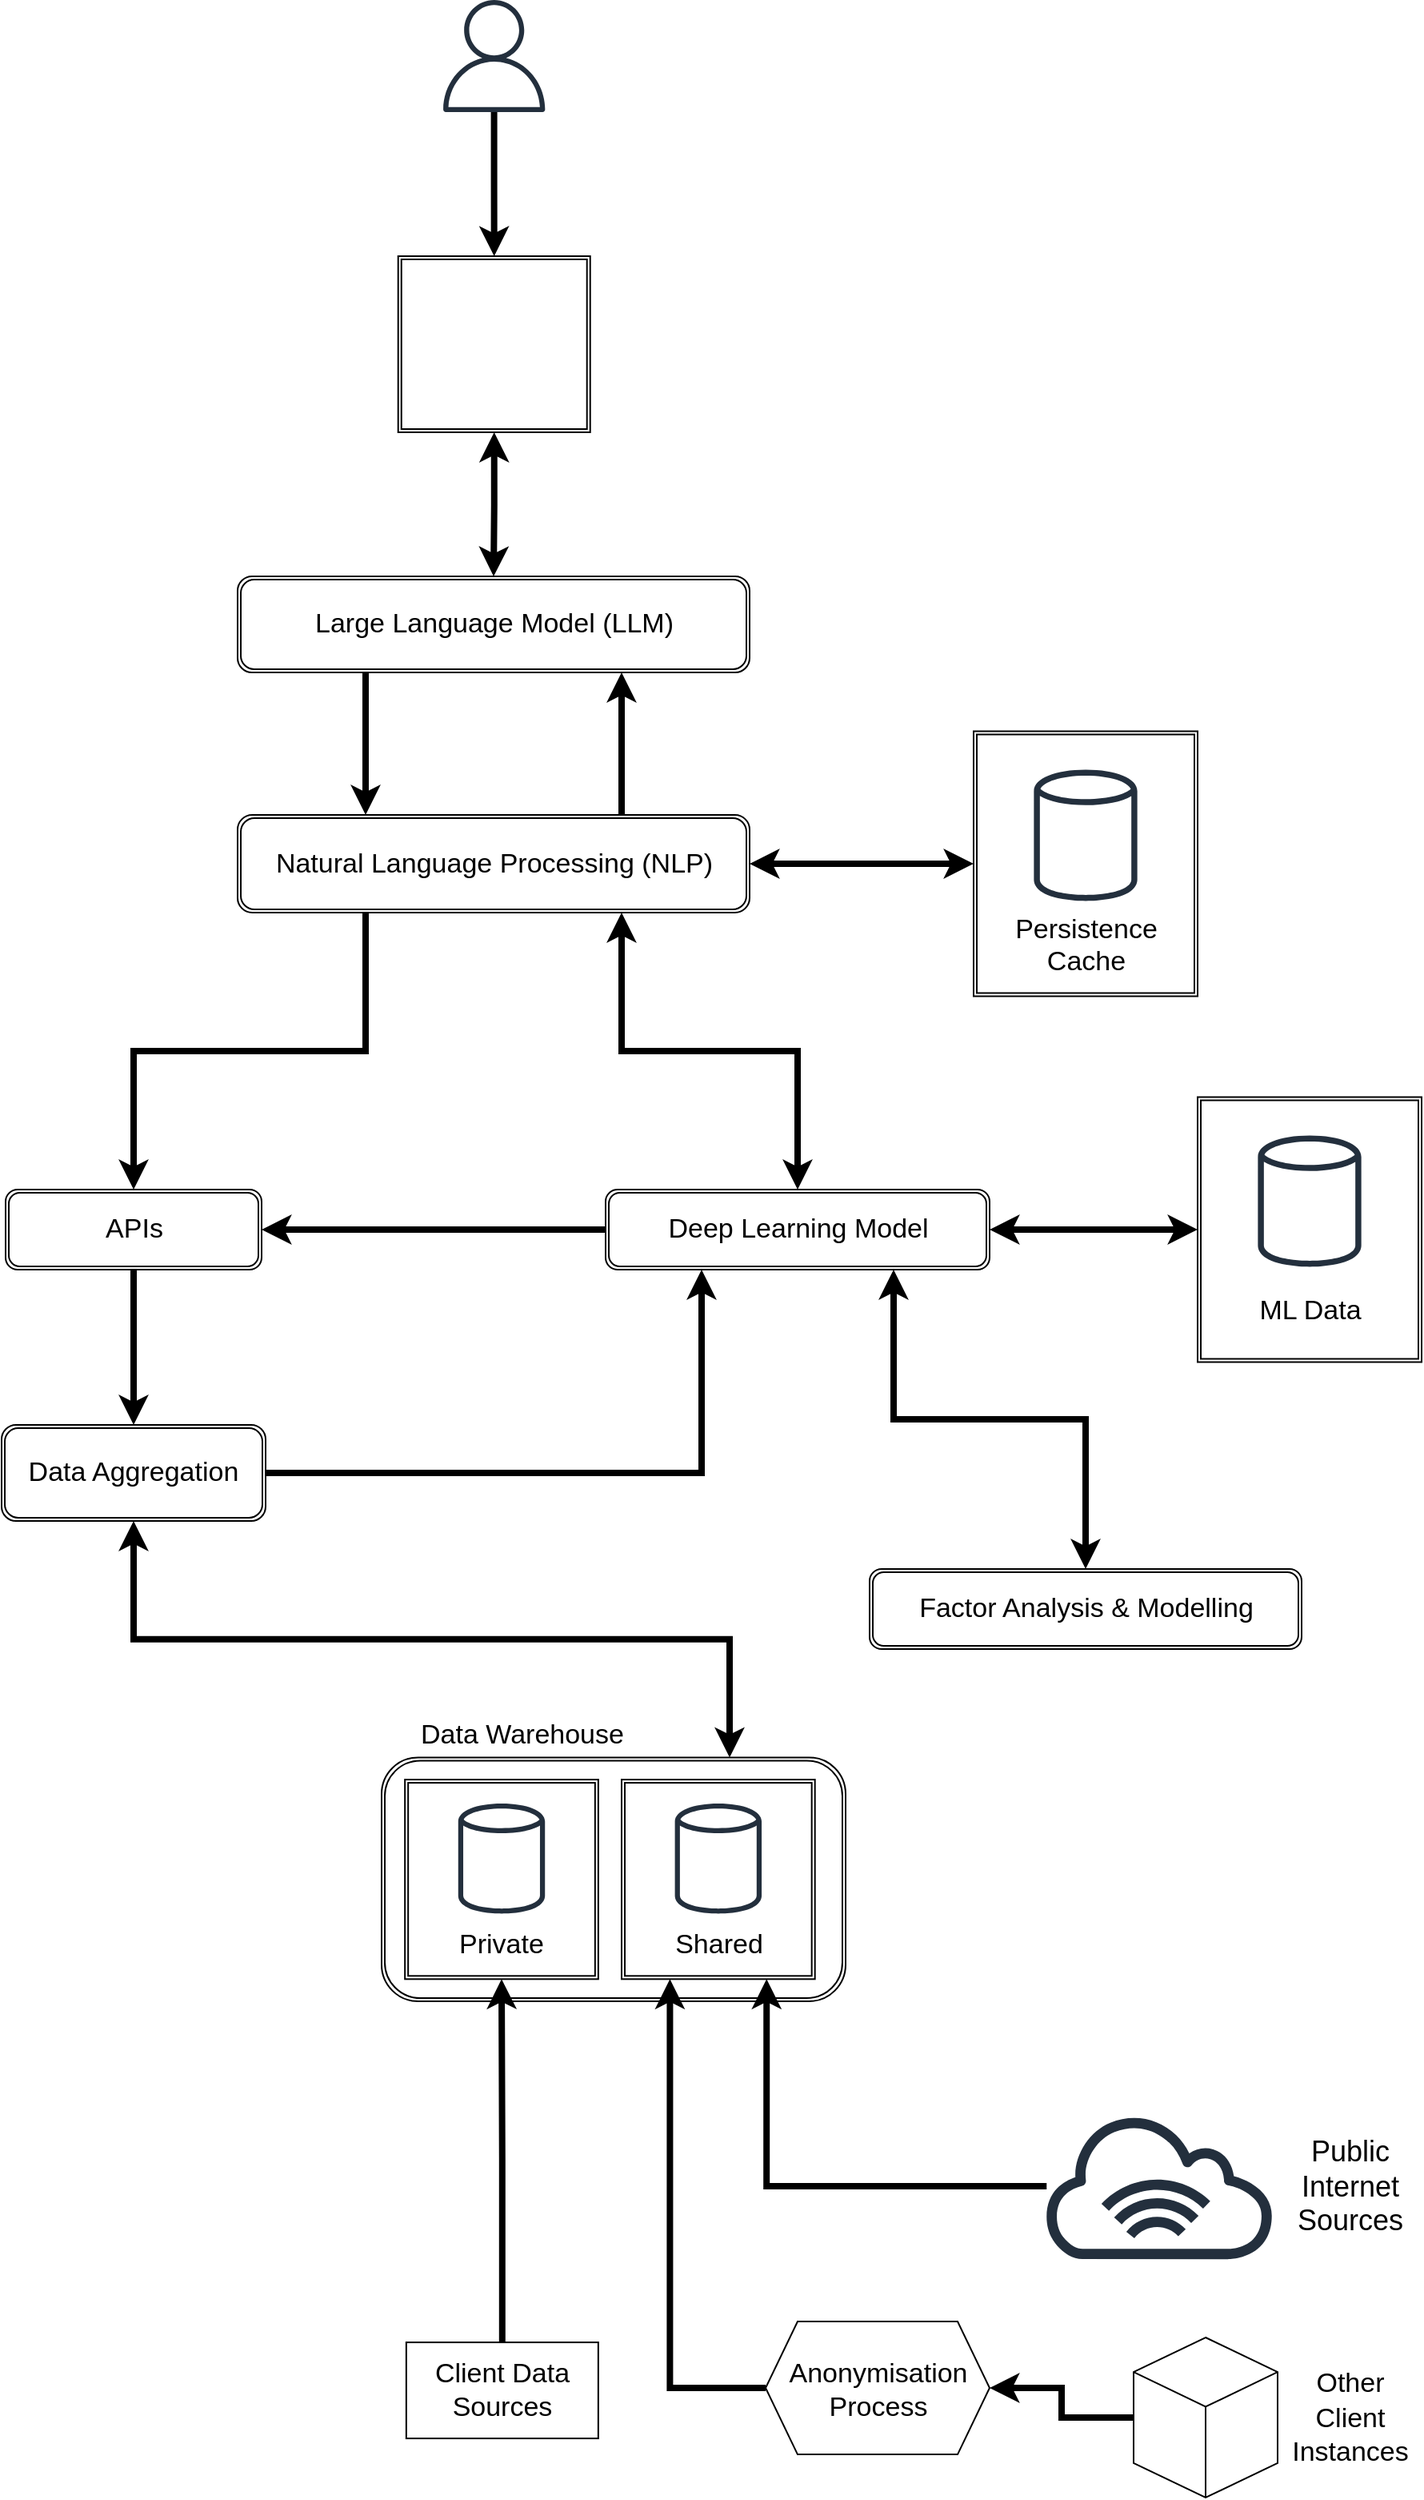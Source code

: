 <mxfile version="21.6.6" type="github">
  <diagram name="Page-1" id="MGMpZwT6LkqkxEmWOEIR">
    <mxGraphModel dx="2868" dy="1814" grid="1" gridSize="10" guides="1" tooltips="1" connect="1" arrows="1" fold="1" page="1" pageScale="1" pageWidth="1169" pageHeight="1654" math="0" shadow="0">
      <root>
        <mxCell id="0" />
        <mxCell id="1" parent="0" />
        <mxCell id="6FKoIAtRpfeRuV7pCcDM-19" value="Client Data Sources" style="rounded=0;whiteSpace=wrap;html=1;fontSize=17;" parent="1" vertex="1">
          <mxGeometry x="393.92" y="1543.04" width="120" height="60" as="geometry" />
        </mxCell>
        <mxCell id="Aw8BZn_UoF3Mt8AkIBj5-60" value="" style="edgeStyle=orthogonalEdgeStyle;rounded=0;orthogonalLoop=1;jettySize=auto;html=1;fontFamily=Helvetica;fontSize=12;fontColor=default;strokeWidth=4;" edge="1" parent="1" source="6FKoIAtRpfeRuV7pCcDM-24" target="6FKoIAtRpfeRuV7pCcDM-30">
          <mxGeometry relative="1" as="geometry" />
        </mxCell>
        <mxCell id="6FKoIAtRpfeRuV7pCcDM-24" value="" style="html=1;whiteSpace=wrap;shape=isoCube2;backgroundOutline=1;isoAngle=15;" parent="1" vertex="1">
          <mxGeometry x="848.5" y="1540" width="90" height="100" as="geometry" />
        </mxCell>
        <mxCell id="6FKoIAtRpfeRuV7pCcDM-26" value="&lt;font style=&quot;font-size: 17px;&quot;&gt;Other Client Instances&lt;/font&gt;" style="text;html=1;strokeColor=none;fillColor=none;align=center;verticalAlign=middle;whiteSpace=wrap;rounded=0;fontSize=18;" parent="1" vertex="1">
          <mxGeometry x="938.5" y="1556.96" width="90" height="66.08" as="geometry" />
        </mxCell>
        <mxCell id="6FKoIAtRpfeRuV7pCcDM-57" style="edgeStyle=orthogonalEdgeStyle;rounded=0;orthogonalLoop=1;jettySize=auto;html=1;entryX=0.5;entryY=0;entryDx=0;entryDy=0;strokeWidth=4;" parent="1" source="6FKoIAtRpfeRuV7pCcDM-32" target="Aw8BZn_UoF3Mt8AkIBj5-63" edge="1">
          <mxGeometry relative="1" as="geometry">
            <mxPoint x="468.5" y="330" as="targetPoint" />
          </mxGeometry>
        </mxCell>
        <mxCell id="6FKoIAtRpfeRuV7pCcDM-32" value="" style="sketch=0;outlineConnect=0;fontColor=#232F3E;gradientColor=none;fillColor=#232F3D;strokeColor=none;dashed=0;verticalLabelPosition=bottom;verticalAlign=top;align=center;html=1;fontSize=12;fontStyle=0;aspect=fixed;pointerEvents=1;shape=mxgraph.aws4.user;" parent="1" vertex="1">
          <mxGeometry x="413.86" y="80" width="70" height="70" as="geometry" />
        </mxCell>
        <mxCell id="Aw8BZn_UoF3Mt8AkIBj5-46" style="edgeStyle=orthogonalEdgeStyle;rounded=0;orthogonalLoop=1;jettySize=auto;html=1;entryX=0.25;entryY=1;entryDx=0;entryDy=0;strokeWidth=4;" edge="1" parent="1" source="6FKoIAtRpfeRuV7pCcDM-36" target="Aw8BZn_UoF3Mt8AkIBj5-30">
          <mxGeometry relative="1" as="geometry" />
        </mxCell>
        <mxCell id="6FKoIAtRpfeRuV7pCcDM-36" value="&lt;font style=&quot;font-size: 17px;&quot;&gt;Data Aggregation&lt;/font&gt;" style="shape=ext;double=1;rounded=1;whiteSpace=wrap;html=1;" parent="1" vertex="1">
          <mxGeometry x="141" y="970" width="165" height="60" as="geometry" />
        </mxCell>
        <mxCell id="Aw8BZn_UoF3Mt8AkIBj5-26" style="edgeStyle=orthogonalEdgeStyle;rounded=0;orthogonalLoop=1;jettySize=auto;html=1;exitX=0.5;exitY=1;exitDx=0;exitDy=0;entryX=0.5;entryY=0;entryDx=0;entryDy=0;strokeWidth=4;" edge="1" parent="1" source="6FKoIAtRpfeRuV7pCcDM-37" target="6FKoIAtRpfeRuV7pCcDM-36">
          <mxGeometry relative="1" as="geometry" />
        </mxCell>
        <mxCell id="6FKoIAtRpfeRuV7pCcDM-37" value="&lt;font style=&quot;font-size: 17px;&quot;&gt;APIs&lt;/font&gt;" style="shape=ext;double=1;rounded=1;whiteSpace=wrap;html=1;" parent="1" vertex="1">
          <mxGeometry x="143.5" y="823" width="160" height="50" as="geometry" />
        </mxCell>
        <mxCell id="Aw8BZn_UoF3Mt8AkIBj5-38" style="edgeStyle=orthogonalEdgeStyle;rounded=0;orthogonalLoop=1;jettySize=auto;html=1;entryX=0.75;entryY=1;entryDx=0;entryDy=0;exitX=0.75;exitY=0;exitDx=0;exitDy=0;strokeWidth=4;" edge="1" parent="1" source="6FKoIAtRpfeRuV7pCcDM-45" target="Aw8BZn_UoF3Mt8AkIBj5-2">
          <mxGeometry relative="1" as="geometry">
            <mxPoint x="642.978" y="600" as="sourcePoint" />
          </mxGeometry>
        </mxCell>
        <mxCell id="6FKoIAtRpfeRuV7pCcDM-54" style="edgeStyle=orthogonalEdgeStyle;rounded=0;orthogonalLoop=1;jettySize=auto;html=1;exitX=0.25;exitY=1;exitDx=0;exitDy=0;strokeWidth=4;" parent="1" source="6FKoIAtRpfeRuV7pCcDM-45" target="6FKoIAtRpfeRuV7pCcDM-37" edge="1">
          <mxGeometry relative="1" as="geometry">
            <mxPoint x="223.5" y="690" as="sourcePoint" />
          </mxGeometry>
        </mxCell>
        <mxCell id="Aw8BZn_UoF3Mt8AkIBj5-50" style="edgeStyle=orthogonalEdgeStyle;rounded=0;orthogonalLoop=1;jettySize=auto;html=1;exitX=1;exitY=0.5;exitDx=0;exitDy=0;entryX=0;entryY=0.5;entryDx=0;entryDy=0;startArrow=classic;startFill=1;strokeWidth=4;" edge="1" parent="1" source="6FKoIAtRpfeRuV7pCcDM-45" target="Aw8BZn_UoF3Mt8AkIBj5-48">
          <mxGeometry relative="1" as="geometry" />
        </mxCell>
        <mxCell id="6FKoIAtRpfeRuV7pCcDM-45" value="&lt;font style=&quot;font-size: 17px;&quot;&gt;Natural Language Processing (NLP)&lt;/font&gt;" style="shape=ext;double=1;rounded=1;whiteSpace=wrap;html=1;" parent="1" vertex="1">
          <mxGeometry x="288.5" y="589" width="320" height="61" as="geometry" />
        </mxCell>
        <mxCell id="Aw8BZn_UoF3Mt8AkIBj5-6" style="edgeStyle=orthogonalEdgeStyle;rounded=0;orthogonalLoop=1;jettySize=auto;html=1;exitX=0.25;exitY=1;exitDx=0;exitDy=0;entryX=0.25;entryY=0;entryDx=0;entryDy=0;strokeWidth=4;" edge="1" parent="1" source="Aw8BZn_UoF3Mt8AkIBj5-2" target="6FKoIAtRpfeRuV7pCcDM-45">
          <mxGeometry relative="1" as="geometry" />
        </mxCell>
        <mxCell id="Aw8BZn_UoF3Mt8AkIBj5-2" value="&lt;font style=&quot;font-size: 17px;&quot;&gt;Large Language Model (LLM)&lt;/font&gt;" style="shape=ext;double=1;rounded=1;whiteSpace=wrap;html=1;" vertex="1" parent="1">
          <mxGeometry x="288.5" y="440" width="320" height="60" as="geometry" />
        </mxCell>
        <mxCell id="Aw8BZn_UoF3Mt8AkIBj5-22" style="edgeStyle=orthogonalEdgeStyle;rounded=0;orthogonalLoop=1;jettySize=auto;html=1;startArrow=classic;startFill=1;strokeWidth=4;exitX=0.5;exitY=1;exitDx=0;exitDy=0;" edge="1" parent="1" source="Aw8BZn_UoF3Mt8AkIBj5-63" target="Aw8BZn_UoF3Mt8AkIBj5-2">
          <mxGeometry relative="1" as="geometry" />
        </mxCell>
        <mxCell id="Aw8BZn_UoF3Mt8AkIBj5-27" style="edgeStyle=orthogonalEdgeStyle;rounded=0;orthogonalLoop=1;jettySize=auto;html=1;exitX=0.75;exitY=0;exitDx=0;exitDy=0;entryX=0.5;entryY=1;entryDx=0;entryDy=0;startArrow=classic;startFill=1;strokeWidth=4;" edge="1" parent="1" source="6FKoIAtRpfeRuV7pCcDM-16" target="6FKoIAtRpfeRuV7pCcDM-36">
          <mxGeometry relative="1" as="geometry" />
        </mxCell>
        <mxCell id="Aw8BZn_UoF3Mt8AkIBj5-31" style="edgeStyle=orthogonalEdgeStyle;rounded=0;orthogonalLoop=1;jettySize=auto;html=1;entryX=0.75;entryY=1;entryDx=0;entryDy=0;startArrow=classic;startFill=1;strokeWidth=4;" edge="1" parent="1" source="Aw8BZn_UoF3Mt8AkIBj5-30" target="6FKoIAtRpfeRuV7pCcDM-45">
          <mxGeometry relative="1" as="geometry">
            <mxPoint x="538.5" y="660" as="targetPoint" />
          </mxGeometry>
        </mxCell>
        <mxCell id="Aw8BZn_UoF3Mt8AkIBj5-39" style="edgeStyle=orthogonalEdgeStyle;rounded=0;orthogonalLoop=1;jettySize=auto;html=1;exitX=0;exitY=0.5;exitDx=0;exitDy=0;strokeWidth=4;" edge="1" parent="1" source="Aw8BZn_UoF3Mt8AkIBj5-30" target="6FKoIAtRpfeRuV7pCcDM-37">
          <mxGeometry relative="1" as="geometry" />
        </mxCell>
        <mxCell id="Aw8BZn_UoF3Mt8AkIBj5-45" style="edgeStyle=orthogonalEdgeStyle;rounded=0;orthogonalLoop=1;jettySize=auto;html=1;startArrow=classic;startFill=1;entryX=0;entryY=0.5;entryDx=0;entryDy=0;strokeWidth=4;" edge="1" parent="1" source="Aw8BZn_UoF3Mt8AkIBj5-30" target="Aw8BZn_UoF3Mt8AkIBj5-54">
          <mxGeometry relative="1" as="geometry">
            <mxPoint x="1018.5" y="848" as="targetPoint" />
          </mxGeometry>
        </mxCell>
        <mxCell id="Aw8BZn_UoF3Mt8AkIBj5-30" value="&lt;font style=&quot;font-size: 17px;&quot;&gt;Deep Learning Model&lt;/font&gt;" style="shape=ext;double=1;rounded=1;whiteSpace=wrap;html=1;" vertex="1" parent="1">
          <mxGeometry x="518.5" y="823" width="240" height="50" as="geometry" />
        </mxCell>
        <mxCell id="Aw8BZn_UoF3Mt8AkIBj5-32" style="edgeStyle=orthogonalEdgeStyle;rounded=0;orthogonalLoop=1;jettySize=auto;html=1;exitX=0.5;exitY=0;exitDx=0;exitDy=0;entryX=0.75;entryY=1;entryDx=0;entryDy=0;startArrow=classic;startFill=1;strokeWidth=4;" edge="1" parent="1" source="Aw8BZn_UoF3Mt8AkIBj5-16" target="Aw8BZn_UoF3Mt8AkIBj5-30">
          <mxGeometry relative="1" as="geometry">
            <mxPoint x="673.5" y="920" as="sourcePoint" />
            <mxPoint x="700.5" y="790" as="targetPoint" />
          </mxGeometry>
        </mxCell>
        <mxCell id="Aw8BZn_UoF3Mt8AkIBj5-35" value="" style="group" vertex="1" connectable="0" parent="1">
          <mxGeometry x="790.5" y="1400" width="238" height="91.08" as="geometry" />
        </mxCell>
        <mxCell id="6FKoIAtRpfeRuV7pCcDM-20" value="" style="sketch=0;outlineConnect=0;fontColor=#000000;gradientColor=none;fillColor=#232F3D;strokeColor=none;dashed=0;verticalLabelPosition=bottom;verticalAlign=top;align=center;html=1;fontSize=12;fontStyle=0;aspect=fixed;pointerEvents=1;shape=mxgraph.aws4.internet_alt1;" parent="Aw8BZn_UoF3Mt8AkIBj5-35" vertex="1">
          <mxGeometry width="148" height="91.08" as="geometry" />
        </mxCell>
        <mxCell id="6FKoIAtRpfeRuV7pCcDM-28" value="Public Internet Sources" style="text;html=1;strokeColor=none;fillColor=none;align=center;verticalAlign=middle;whiteSpace=wrap;rounded=0;fontSize=18;" parent="Aw8BZn_UoF3Mt8AkIBj5-35" vertex="1">
          <mxGeometry x="148" y="12.5" width="90" height="66.08" as="geometry" />
        </mxCell>
        <mxCell id="Aw8BZn_UoF3Mt8AkIBj5-16" value="&lt;font style=&quot;font-size: 17px;&quot;&gt;Factor Analysis &amp;amp; Modelling&lt;/font&gt;" style="shape=ext;double=1;rounded=1;whiteSpace=wrap;html=1;container=0;" vertex="1" parent="1">
          <mxGeometry x="683.5" y="1060" width="270" height="50" as="geometry" />
        </mxCell>
        <mxCell id="Aw8BZn_UoF3Mt8AkIBj5-52" value="" style="group" vertex="1" connectable="0" parent="1">
          <mxGeometry x="748.5" y="536.75" width="140" height="165.5" as="geometry" />
        </mxCell>
        <mxCell id="Aw8BZn_UoF3Mt8AkIBj5-48" value="&lt;font style=&quot;font-size: 17px;&quot;&gt;&lt;br&gt;&lt;br&gt;&lt;br&gt;&lt;br&gt;&lt;br&gt;Persistence Cache&lt;/font&gt;" style="shape=ext;double=1;rounded=0;whiteSpace=wrap;html=1;" vertex="1" parent="Aw8BZn_UoF3Mt8AkIBj5-52">
          <mxGeometry width="140" height="165.5" as="geometry" />
        </mxCell>
        <mxCell id="Aw8BZn_UoF3Mt8AkIBj5-49" value="" style="sketch=0;outlineConnect=0;fontColor=#000000;gradientColor=none;fillColor=#232F3D;strokeColor=none;dashed=0;verticalLabelPosition=bottom;verticalAlign=top;align=center;html=1;fontSize=12;fontStyle=0;aspect=fixed;pointerEvents=1;shape=mxgraph.aws4.generic_database;" vertex="1" parent="Aw8BZn_UoF3Mt8AkIBj5-52">
          <mxGeometry x="37.69" y="22.28" width="64.63" height="85.45" as="geometry" />
        </mxCell>
        <mxCell id="Aw8BZn_UoF3Mt8AkIBj5-53" value="" style="group" vertex="1" connectable="0" parent="1">
          <mxGeometry x="888.5" y="765.25" width="140" height="165.5" as="geometry" />
        </mxCell>
        <mxCell id="Aw8BZn_UoF3Mt8AkIBj5-54" value="&lt;font style=&quot;font-size: 17px;&quot;&gt;&lt;br&gt;&lt;br&gt;&lt;br&gt;&lt;br&gt;&lt;br&gt;ML Data&lt;/font&gt;" style="shape=ext;double=1;rounded=0;whiteSpace=wrap;html=1;" vertex="1" parent="Aw8BZn_UoF3Mt8AkIBj5-53">
          <mxGeometry width="140" height="165.5" as="geometry" />
        </mxCell>
        <mxCell id="Aw8BZn_UoF3Mt8AkIBj5-55" value="" style="sketch=0;outlineConnect=0;fontColor=#000000;gradientColor=none;fillColor=#232F3D;strokeColor=none;dashed=0;verticalLabelPosition=bottom;verticalAlign=top;align=center;html=1;fontSize=12;fontStyle=0;aspect=fixed;pointerEvents=1;shape=mxgraph.aws4.generic_database;" vertex="1" parent="Aw8BZn_UoF3Mt8AkIBj5-53">
          <mxGeometry x="37.69" y="22.28" width="64.63" height="85.45" as="geometry" />
        </mxCell>
        <mxCell id="6FKoIAtRpfeRuV7pCcDM-16" value="" style="shape=ext;double=1;rounded=1;whiteSpace=wrap;html=1;container=0;" parent="1" vertex="1">
          <mxGeometry x="378.5" y="1177.692" width="290" height="152.308" as="geometry" />
        </mxCell>
        <mxCell id="6FKoIAtRpfeRuV7pCcDM-7" value="&lt;font style=&quot;font-size: 17px;&quot;&gt;&lt;br&gt;&lt;br&gt;&lt;br&gt;&lt;br&gt;Private&lt;/font&gt;" style="shape=ext;double=1;rounded=0;whiteSpace=wrap;html=1;container=0;" parent="1" vertex="1">
          <mxGeometry x="393.086" y="1191.538" width="120.833" height="124.615" as="geometry" />
        </mxCell>
        <mxCell id="6FKoIAtRpfeRuV7pCcDM-6" value="&lt;font style=&quot;font-size: 17px;&quot;&gt;&lt;br&gt;&lt;br&gt;&lt;br&gt;&lt;br&gt;Shared&lt;/font&gt;" style="shape=ext;double=1;rounded=0;whiteSpace=wrap;html=1;container=0;" parent="1" vertex="1">
          <mxGeometry x="528.503" y="1191.538" width="120.833" height="124.615" as="geometry" />
        </mxCell>
        <mxCell id="6FKoIAtRpfeRuV7pCcDM-8" value="&lt;font style=&quot;font-size: 17px;&quot;&gt;Data Warehouse&lt;/font&gt;" style="text;html=1;strokeColor=none;fillColor=none;align=center;verticalAlign=middle;whiteSpace=wrap;rounded=0;fontSize=27;container=0;" parent="1" vertex="1">
          <mxGeometry x="388.857" y="1150" width="155.243" height="20.77" as="geometry" />
        </mxCell>
        <mxCell id="6FKoIAtRpfeRuV7pCcDM-12" value="" style="sketch=0;outlineConnect=0;fontColor=#000000;gradientColor=none;fillColor=#232F3D;strokeColor=none;dashed=0;verticalLabelPosition=bottom;verticalAlign=top;align=center;html=1;fontSize=12;fontStyle=0;aspect=fixed;pointerEvents=1;shape=mxgraph.aws4.generic_database;container=0;" parent="1" vertex="1">
          <mxGeometry x="426.39" y="1205" width="54.22" height="71.69" as="geometry" />
        </mxCell>
        <mxCell id="6FKoIAtRpfeRuV7pCcDM-14" value="" style="sketch=0;outlineConnect=0;fontColor=#000000;gradientColor=none;fillColor=#232F3D;strokeColor=none;dashed=0;verticalLabelPosition=bottom;verticalAlign=top;align=center;html=1;fontSize=12;fontStyle=0;aspect=fixed;pointerEvents=1;shape=mxgraph.aws4.generic_database;container=0;" parent="1" vertex="1">
          <mxGeometry x="561.81" y="1205" width="54.22" height="71.69" as="geometry" />
        </mxCell>
        <mxCell id="6FKoIAtRpfeRuV7pCcDM-25" style="edgeStyle=orthogonalEdgeStyle;rounded=0;orthogonalLoop=1;jettySize=auto;html=1;strokeWidth=4;entryX=0.25;entryY=1;entryDx=0;entryDy=0;exitX=0;exitY=0.5;exitDx=0;exitDy=0;" parent="1" source="6FKoIAtRpfeRuV7pCcDM-30" target="6FKoIAtRpfeRuV7pCcDM-6" edge="1">
          <mxGeometry relative="1" as="geometry">
            <mxPoint x="528.5" y="1390" as="targetPoint" />
          </mxGeometry>
        </mxCell>
        <mxCell id="6FKoIAtRpfeRuV7pCcDM-21" style="edgeStyle=orthogonalEdgeStyle;rounded=0;orthogonalLoop=1;jettySize=auto;html=1;strokeWidth=4;entryX=0.75;entryY=1;entryDx=0;entryDy=0;" parent="1" source="6FKoIAtRpfeRuV7pCcDM-20" target="6FKoIAtRpfeRuV7pCcDM-6" edge="1">
          <mxGeometry relative="1" as="geometry">
            <mxPoint x="658.5" y="1360" as="targetPoint" />
          </mxGeometry>
        </mxCell>
        <mxCell id="6FKoIAtRpfeRuV7pCcDM-30" value="" style="shape=hexagon;perimeter=hexagonPerimeter2;whiteSpace=wrap;html=1;fixedSize=1;" parent="1" vertex="1">
          <mxGeometry x="618.5" y="1530" width="140" height="83.04" as="geometry" />
        </mxCell>
        <mxCell id="6FKoIAtRpfeRuV7pCcDM-31" value="&lt;font style=&quot;font-size: 17px;&quot;&gt;Anonymisation Process&lt;/font&gt;" style="text;html=1;strokeColor=none;fillColor=none;align=center;verticalAlign=middle;whiteSpace=wrap;rounded=0;fontSize=14;" parent="1" vertex="1">
          <mxGeometry x="658.5" y="1558.04" width="60" height="30" as="geometry" />
        </mxCell>
        <mxCell id="6FKoIAtRpfeRuV7pCcDM-22" style="edgeStyle=orthogonalEdgeStyle;rounded=0;orthogonalLoop=1;jettySize=auto;html=1;strokeWidth=4;" parent="1" source="6FKoIAtRpfeRuV7pCcDM-19" target="6FKoIAtRpfeRuV7pCcDM-7" edge="1">
          <mxGeometry relative="1" as="geometry" />
        </mxCell>
        <mxCell id="Aw8BZn_UoF3Mt8AkIBj5-65" value="" style="group" vertex="1" connectable="0" parent="1">
          <mxGeometry x="388.86" y="240" width="120" height="112.89" as="geometry" />
        </mxCell>
        <mxCell id="Aw8BZn_UoF3Mt8AkIBj5-10" value="" style="shape=image;html=1;verticalAlign=top;verticalLabelPosition=bottom;labelBackgroundColor=#ffffff;imageAspect=0;image=https://cdn0.iconfinder.com/data/icons/devices-42/512/Macbook-128.png;aspect=fixed;" vertex="1" parent="Aw8BZn_UoF3Mt8AkIBj5-65">
          <mxGeometry x="3.55" width="112.89" height="112.89" as="geometry" />
        </mxCell>
        <mxCell id="Aw8BZn_UoF3Mt8AkIBj5-63" value="" style="shape=ext;double=1;rounded=0;whiteSpace=wrap;html=1;pointerEvents=0;fontFamily=Helvetica;fontSize=12;fontColor=default;fillColor=none;gradientColor=none;" vertex="1" parent="Aw8BZn_UoF3Mt8AkIBj5-65">
          <mxGeometry width="120" height="110" as="geometry" />
        </mxCell>
      </root>
    </mxGraphModel>
  </diagram>
</mxfile>
